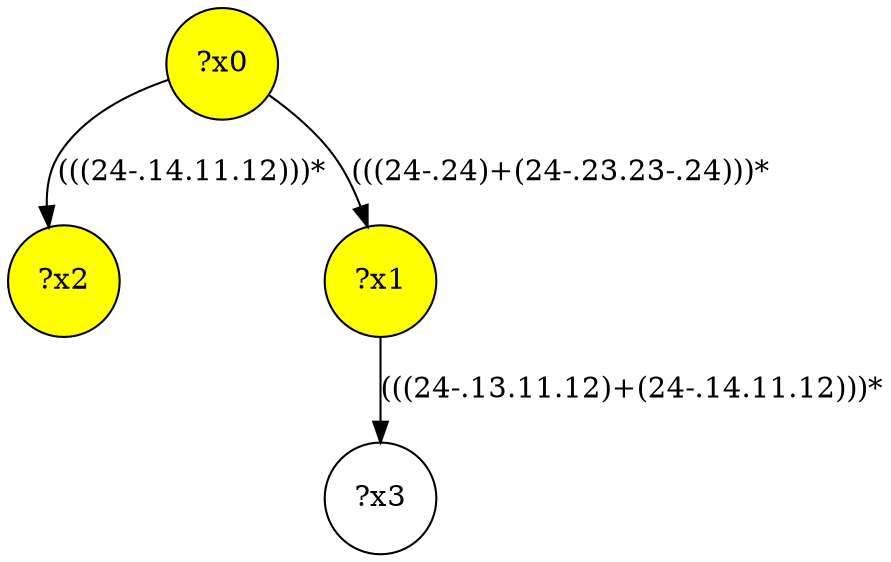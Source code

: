 digraph g {
	x2 [fillcolor="yellow", style="filled," shape=circle, label="?x2"];
	x0 [fillcolor="yellow", style="filled," shape=circle, label="?x0"];
	x1 [fillcolor="yellow", style="filled," shape=circle, label="?x1"];
	x0 -> x1 [label="(((24-.24)+(24-.23.23-.24)))*"];
	x0 -> x2 [label="(((24-.14.11.12)))*"];
	x3 [shape=circle, label="?x3"];
	x1 -> x3 [label="(((24-.13.11.12)+(24-.14.11.12)))*"];
}
